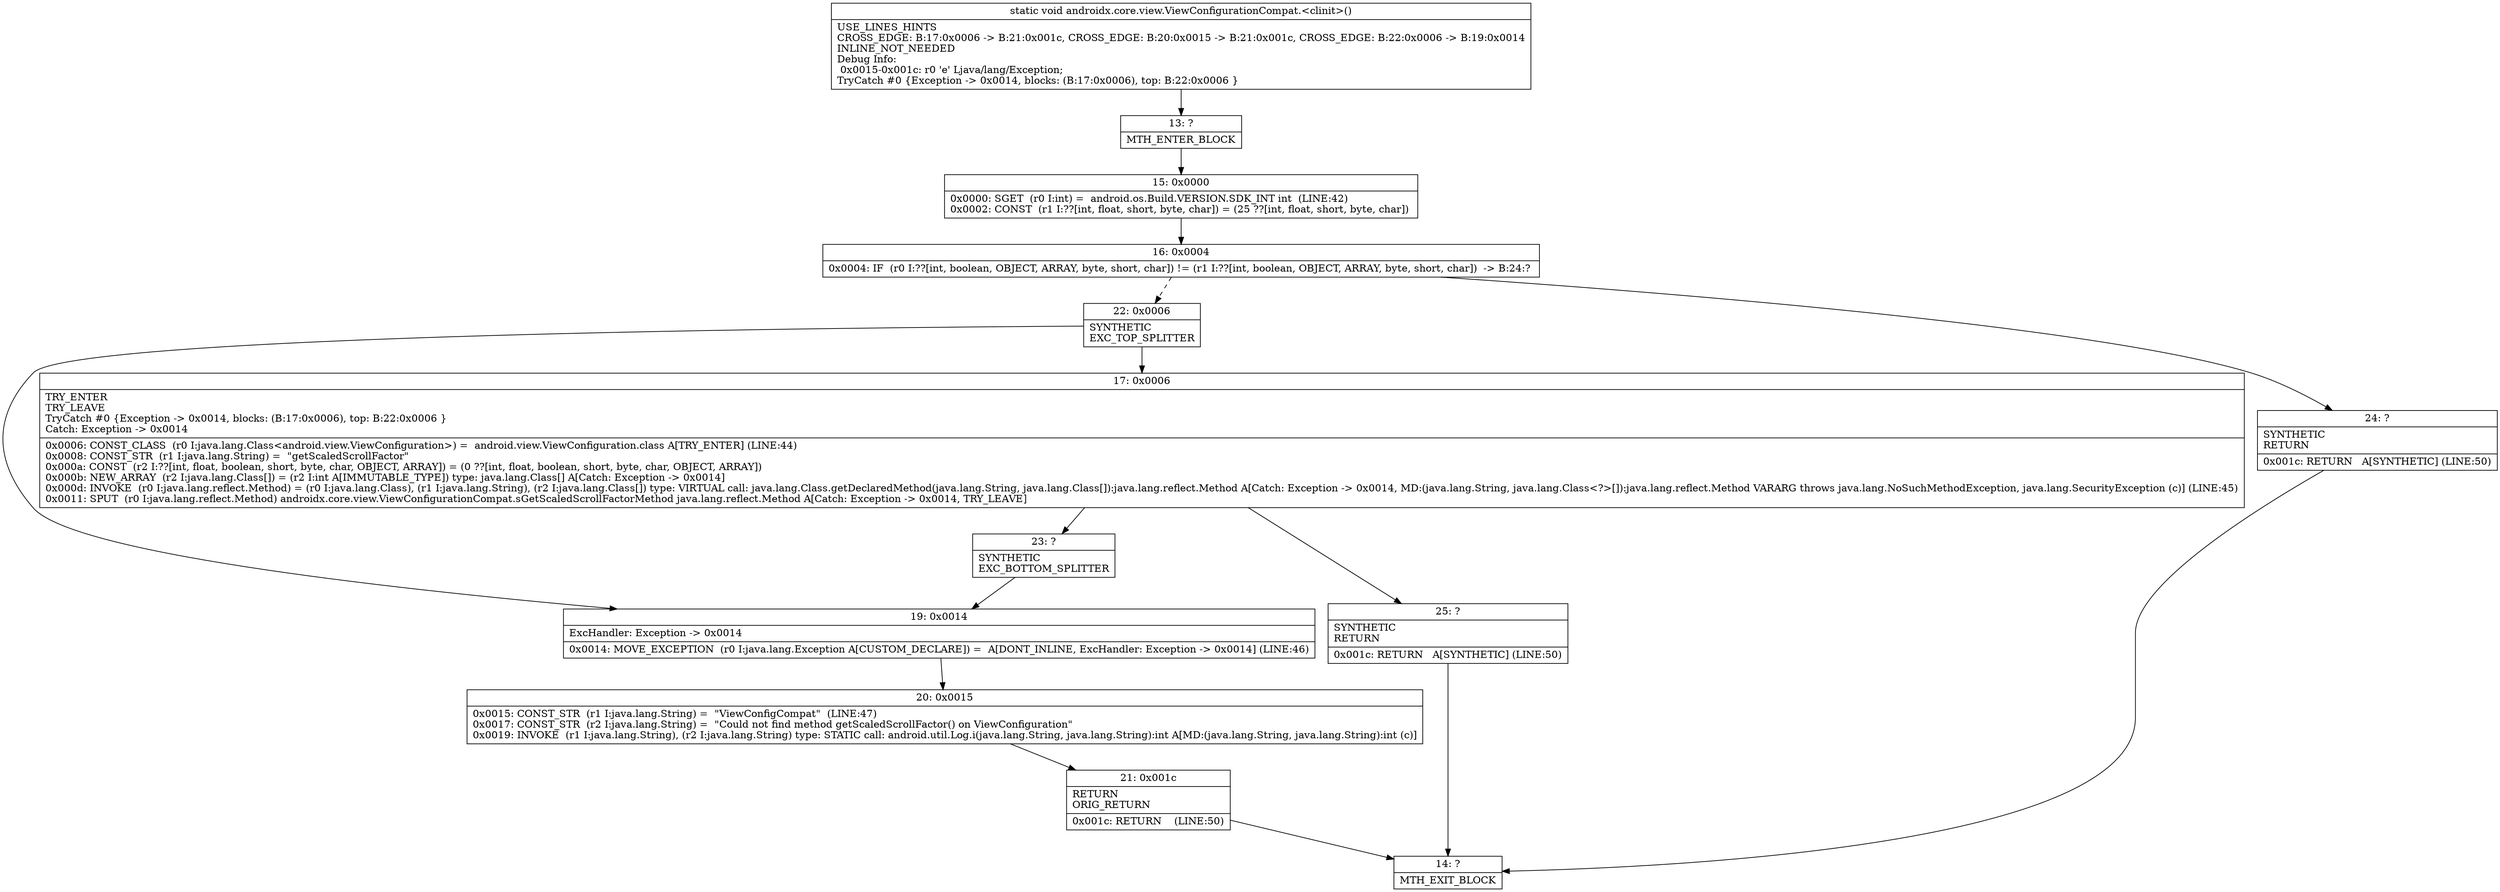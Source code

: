 digraph "CFG forandroidx.core.view.ViewConfigurationCompat.\<clinit\>()V" {
Node_13 [shape=record,label="{13\:\ ?|MTH_ENTER_BLOCK\l}"];
Node_15 [shape=record,label="{15\:\ 0x0000|0x0000: SGET  (r0 I:int) =  android.os.Build.VERSION.SDK_INT int  (LINE:42)\l0x0002: CONST  (r1 I:??[int, float, short, byte, char]) = (25 ??[int, float, short, byte, char]) \l}"];
Node_16 [shape=record,label="{16\:\ 0x0004|0x0004: IF  (r0 I:??[int, boolean, OBJECT, ARRAY, byte, short, char]) != (r1 I:??[int, boolean, OBJECT, ARRAY, byte, short, char])  \-\> B:24:? \l}"];
Node_22 [shape=record,label="{22\:\ 0x0006|SYNTHETIC\lEXC_TOP_SPLITTER\l}"];
Node_17 [shape=record,label="{17\:\ 0x0006|TRY_ENTER\lTRY_LEAVE\lTryCatch #0 \{Exception \-\> 0x0014, blocks: (B:17:0x0006), top: B:22:0x0006 \}\lCatch: Exception \-\> 0x0014\l|0x0006: CONST_CLASS  (r0 I:java.lang.Class\<android.view.ViewConfiguration\>) =  android.view.ViewConfiguration.class A[TRY_ENTER] (LINE:44)\l0x0008: CONST_STR  (r1 I:java.lang.String) =  \"getScaledScrollFactor\" \l0x000a: CONST  (r2 I:??[int, float, boolean, short, byte, char, OBJECT, ARRAY]) = (0 ??[int, float, boolean, short, byte, char, OBJECT, ARRAY]) \l0x000b: NEW_ARRAY  (r2 I:java.lang.Class[]) = (r2 I:int A[IMMUTABLE_TYPE]) type: java.lang.Class[] A[Catch: Exception \-\> 0x0014]\l0x000d: INVOKE  (r0 I:java.lang.reflect.Method) = (r0 I:java.lang.Class), (r1 I:java.lang.String), (r2 I:java.lang.Class[]) type: VIRTUAL call: java.lang.Class.getDeclaredMethod(java.lang.String, java.lang.Class[]):java.lang.reflect.Method A[Catch: Exception \-\> 0x0014, MD:(java.lang.String, java.lang.Class\<?\>[]):java.lang.reflect.Method VARARG throws java.lang.NoSuchMethodException, java.lang.SecurityException (c)] (LINE:45)\l0x0011: SPUT  (r0 I:java.lang.reflect.Method) androidx.core.view.ViewConfigurationCompat.sGetScaledScrollFactorMethod java.lang.reflect.Method A[Catch: Exception \-\> 0x0014, TRY_LEAVE]\l}"];
Node_23 [shape=record,label="{23\:\ ?|SYNTHETIC\lEXC_BOTTOM_SPLITTER\l}"];
Node_25 [shape=record,label="{25\:\ ?|SYNTHETIC\lRETURN\l|0x001c: RETURN   A[SYNTHETIC] (LINE:50)\l}"];
Node_14 [shape=record,label="{14\:\ ?|MTH_EXIT_BLOCK\l}"];
Node_19 [shape=record,label="{19\:\ 0x0014|ExcHandler: Exception \-\> 0x0014\l|0x0014: MOVE_EXCEPTION  (r0 I:java.lang.Exception A[CUSTOM_DECLARE]) =  A[DONT_INLINE, ExcHandler: Exception \-\> 0x0014] (LINE:46)\l}"];
Node_20 [shape=record,label="{20\:\ 0x0015|0x0015: CONST_STR  (r1 I:java.lang.String) =  \"ViewConfigCompat\"  (LINE:47)\l0x0017: CONST_STR  (r2 I:java.lang.String) =  \"Could not find method getScaledScrollFactor() on ViewConfiguration\" \l0x0019: INVOKE  (r1 I:java.lang.String), (r2 I:java.lang.String) type: STATIC call: android.util.Log.i(java.lang.String, java.lang.String):int A[MD:(java.lang.String, java.lang.String):int (c)]\l}"];
Node_21 [shape=record,label="{21\:\ 0x001c|RETURN\lORIG_RETURN\l|0x001c: RETURN    (LINE:50)\l}"];
Node_24 [shape=record,label="{24\:\ ?|SYNTHETIC\lRETURN\l|0x001c: RETURN   A[SYNTHETIC] (LINE:50)\l}"];
MethodNode[shape=record,label="{static void androidx.core.view.ViewConfigurationCompat.\<clinit\>()  | USE_LINES_HINTS\lCROSS_EDGE: B:17:0x0006 \-\> B:21:0x001c, CROSS_EDGE: B:20:0x0015 \-\> B:21:0x001c, CROSS_EDGE: B:22:0x0006 \-\> B:19:0x0014\lINLINE_NOT_NEEDED\lDebug Info:\l  0x0015\-0x001c: r0 'e' Ljava\/lang\/Exception;\lTryCatch #0 \{Exception \-\> 0x0014, blocks: (B:17:0x0006), top: B:22:0x0006 \}\l}"];
MethodNode -> Node_13;Node_13 -> Node_15;
Node_15 -> Node_16;
Node_16 -> Node_22[style=dashed];
Node_16 -> Node_24;
Node_22 -> Node_17;
Node_22 -> Node_19;
Node_17 -> Node_23;
Node_17 -> Node_25;
Node_23 -> Node_19;
Node_25 -> Node_14;
Node_19 -> Node_20;
Node_20 -> Node_21;
Node_21 -> Node_14;
Node_24 -> Node_14;
}

